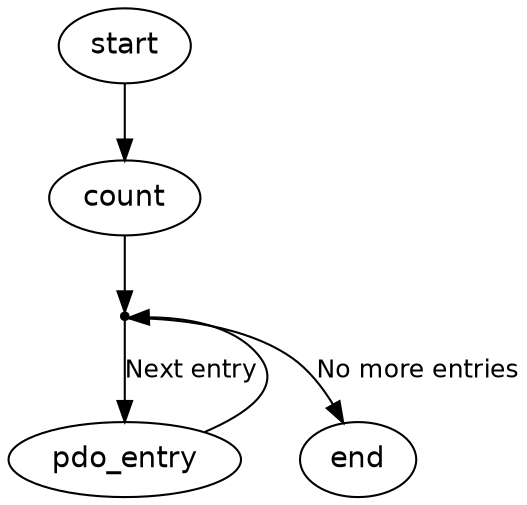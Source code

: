 
/* $Id$ */

digraph pdo_entry_read {
    node [fontname="Helvetica"]
    edge [fontname="Helvetica", fontsize="12"]

    start
    start -> count [weight=5]

    count
    count -> action_next [weight=5]

    action_next [shape=point,label=""]
    action_next -> pdo_entry [label="Next entry", weight=5]
    action_next -> end [label="No more entries"]

    pdo_entry
    pdo_entry -> action_next

    end
}
